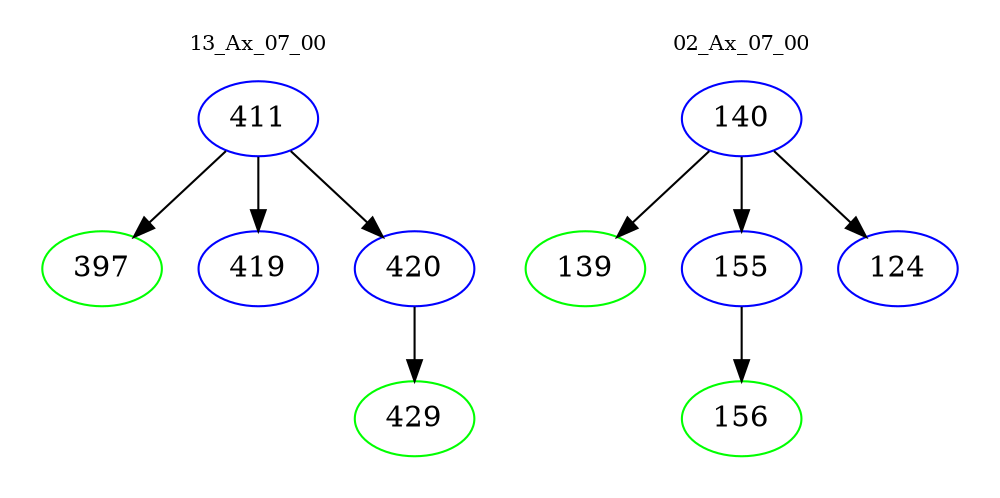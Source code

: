 digraph{
subgraph cluster_0 {
color = white
label = "13_Ax_07_00";
fontsize=10;
T0_411 [label="411", color="blue"]
T0_411 -> T0_397 [color="black"]
T0_397 [label="397", color="green"]
T0_411 -> T0_419 [color="black"]
T0_419 [label="419", color="blue"]
T0_411 -> T0_420 [color="black"]
T0_420 [label="420", color="blue"]
T0_420 -> T0_429 [color="black"]
T0_429 [label="429", color="green"]
}
subgraph cluster_1 {
color = white
label = "02_Ax_07_00";
fontsize=10;
T1_140 [label="140", color="blue"]
T1_140 -> T1_139 [color="black"]
T1_139 [label="139", color="green"]
T1_140 -> T1_155 [color="black"]
T1_155 [label="155", color="blue"]
T1_155 -> T1_156 [color="black"]
T1_156 [label="156", color="green"]
T1_140 -> T1_124 [color="black"]
T1_124 [label="124", color="blue"]
}
}
